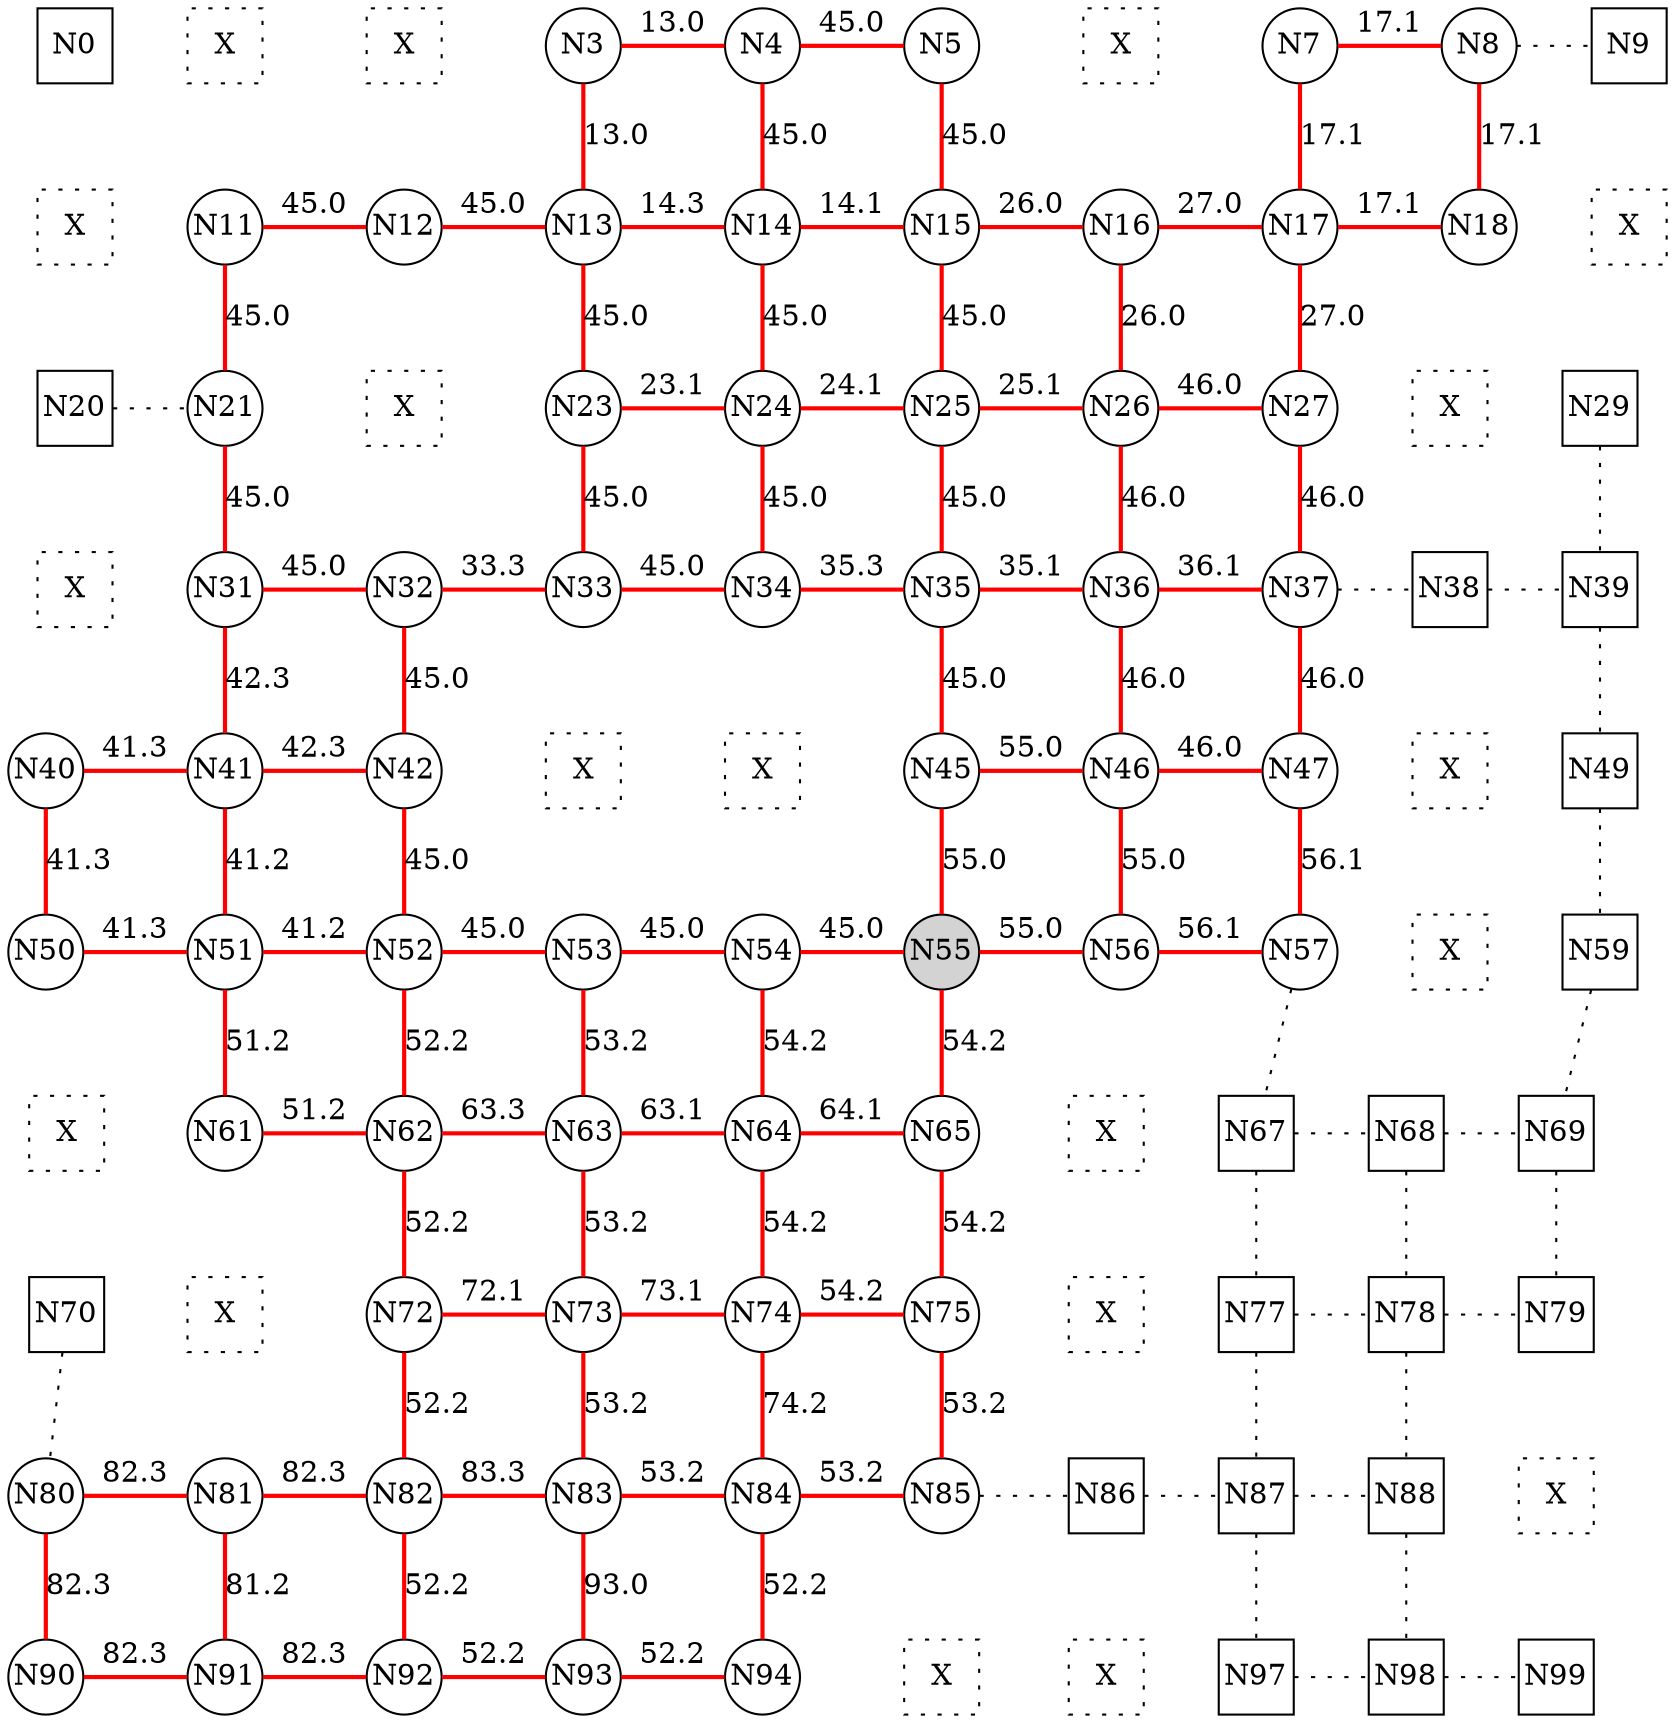 
 digraph G { graph [layout=dot] 
 {rank=same; N0 [shape=square, fixedsize=true]; N1 [shape=square, style=dotted, fixedsize=true, label=X]; N2 [shape=square, style=dotted, fixedsize=true, label=X]; N3 [shape=circle, fixedsize=true]; N4 [shape=circle, fixedsize=true]; N5 [shape=circle, fixedsize=true]; N6 [shape=square, style=dotted, fixedsize=true, label=X]; N7 [shape=circle, fixedsize=true]; N8 [shape=circle, fixedsize=true]; N9 [shape=square, fixedsize=true];  }
 {rank=same; N10 [shape=square, style=dotted, fixedsize=true, label=X]; N11 [shape=circle, fixedsize=true]; N12 [shape=circle, fixedsize=true]; N13 [shape=circle, fixedsize=true]; N14 [shape=circle, fixedsize=true]; N15 [shape=circle, fixedsize=true]; N16 [shape=circle, fixedsize=true]; N17 [shape=circle, fixedsize=true]; N18 [shape=circle, fixedsize=true]; N19 [shape=square, style=dotted, fixedsize=true, label=X];  }
 {rank=same; N20 [shape=square, fixedsize=true]; N21 [shape=circle, fixedsize=true]; N22 [shape=square, style=dotted, fixedsize=true, label=X]; N23 [shape=circle, fixedsize=true]; N24 [shape=circle, fixedsize=true]; N25 [shape=circle, fixedsize=true]; N26 [shape=circle, fixedsize=true]; N27 [shape=circle, fixedsize=true]; N28 [shape=square, style=dotted, fixedsize=true, label=X]; N29 [shape=square, fixedsize=true];  }
 {rank=same; N30 [shape=square, style=dotted, fixedsize=true, label=X]; N31 [shape=circle, fixedsize=true]; N32 [shape=circle, fixedsize=true]; N33 [shape=circle, fixedsize=true]; N34 [shape=circle, fixedsize=true]; N35 [shape=circle, fixedsize=true]; N36 [shape=circle, fixedsize=true]; N37 [shape=circle, fixedsize=true]; N38 [shape=square, fixedsize=true]; N39 [shape=square, fixedsize=true];  }
 {rank=same; N40 [shape=circle, fixedsize=true]; N41 [shape=circle, fixedsize=true]; N42 [shape=circle, fixedsize=true]; N43 [shape=square, style=dotted, fixedsize=true, label=X]; N44 [shape=square, style=dotted, fixedsize=true, label=X]; N45 [shape=circle, fixedsize=true]; N46 [shape=circle, fixedsize=true]; N47 [shape=circle, fixedsize=true]; N48 [shape=square, style=dotted, fixedsize=true, label=X]; N49 [shape=square, fixedsize=true];  }
 {rank=same; N50 [shape=circle, fixedsize=true]; N51 [shape=circle, fixedsize=true]; N52 [shape=circle, fixedsize=true]; N53 [shape=circle, fixedsize=true]; N54 [shape=circle, fixedsize=true]; N55 [shape=circle, style=filled, fixedsize=true]; N56 [shape=circle, fixedsize=true]; N57 [shape=circle, fixedsize=true]; N58 [shape=square, style=dotted, fixedsize=true, label=X]; N59 [shape=square, fixedsize=true];  }
 {rank=same; N60 [shape=square, style=dotted, fixedsize=true, label=X]; N61 [shape=circle, fixedsize=true]; N62 [shape=circle, fixedsize=true]; N63 [shape=circle, fixedsize=true]; N64 [shape=circle, fixedsize=true]; N65 [shape=circle, fixedsize=true]; N66 [shape=square, style=dotted, fixedsize=true, label=X]; N67 [shape=square, fixedsize=true]; N68 [shape=square, fixedsize=true]; N69 [shape=square, fixedsize=true];  }
 {rank=same; N70 [shape=square, fixedsize=true]; N71 [shape=square, style=dotted, fixedsize=true, label=X]; N72 [shape=circle, fixedsize=true]; N73 [shape=circle, fixedsize=true]; N74 [shape=circle, fixedsize=true]; N75 [shape=circle, fixedsize=true]; N76 [shape=square, style=dotted, fixedsize=true, label=X]; N77 [shape=square, fixedsize=true]; N78 [shape=square, fixedsize=true]; N79 [shape=square, fixedsize=true];  }
 {rank=same; N80 [shape=circle, fixedsize=true]; N81 [shape=circle, fixedsize=true]; N82 [shape=circle, fixedsize=true]; N83 [shape=circle, fixedsize=true]; N84 [shape=circle, fixedsize=true]; N85 [shape=circle, fixedsize=true]; N86 [shape=square, fixedsize=true]; N87 [shape=square, fixedsize=true]; N88 [shape=square, fixedsize=true]; N89 [shape=square, style=dotted, fixedsize=true, label=X];  }
 {rank=same; N90 [shape=circle, fixedsize=true]; N91 [shape=circle, fixedsize=true]; N92 [shape=circle, fixedsize=true]; N93 [shape=circle, fixedsize=true]; N94 [shape=circle, fixedsize=true]; N95 [shape=square, style=dotted, fixedsize=true, label=X]; N96 [shape=square, style=dotted, fixedsize=true, label=X]; N97 [shape=square, fixedsize=true]; N98 [shape=square, fixedsize=true]; N99 [shape=square, fixedsize=true];  }
N0->N1 [dir=none, style=invis, label=" "]
N1->N2 [dir=none, style=invis, label=" "]
N2->N3 [dir=none, style=invis, label=" "]
N3->N4 [dir=none, color=red, style=bold, label="13.0"]
N4->N5 [dir=none, color=red, style=bold, label="45.0"]
N5->N6 [dir=none, style=invis, label=" "]
N6->N7 [dir=none, style=invis, label=" "]
N7->N8 [dir=none, color=red, style=bold, label="17.1"]
N8->N9 [dir=none, style=dotted, label=""]
N10->N11 [dir=none, style=invis, label=" "]
N11->N12 [dir=none, color=red, style=bold, label="45.0"]
N12->N13 [dir=none, color=red, style=bold, label="45.0"]
N13->N14 [dir=none, color=red, style=bold, label="14.3"]
N14->N15 [dir=none, color=red, style=bold, label="14.1"]
N15->N16 [dir=none, color=red, style=bold, label="26.0"]
N16->N17 [dir=none, color=red, style=bold, label="27.0"]
N17->N18 [dir=none, color=red, style=bold, label="17.1"]
N18->N19 [dir=none, style=invis, label=" "]
N20->N21 [dir=none, style=dotted, label=""]
N21->N22 [dir=none, style=invis, label=" "]
N22->N23 [dir=none, style=invis, label=" "]
N23->N24 [dir=none, color=red, style=bold, label="23.1"]
N24->N25 [dir=none, color=red, style=bold, label="24.1"]
N25->N26 [dir=none, color=red, style=bold, label="25.1"]
N26->N27 [dir=none, color=red, style=bold, label="46.0"]
N27->N28 [dir=none, style=invis, label=" "]
N28->N29 [dir=none, style=invis, label=" "]
N30->N31 [dir=none, style=invis, label=" "]
N31->N32 [dir=none, color=red, style=bold, label="45.0"]
N32->N33 [dir=none, color=red, style=bold, label="33.3"]
N33->N34 [dir=none, color=red, style=bold, label="45.0"]
N34->N35 [dir=none, color=red, style=bold, label="35.3"]
N35->N36 [dir=none, color=red, style=bold, label="35.1"]
N36->N37 [dir=none, color=red, style=bold, label="36.1"]
N37->N38 [dir=none, style=dotted, label=""]
N38->N39 [dir=none, style=dotted, label=""]
N40->N41 [dir=none, color=red, style=bold, label="41.3"]
N41->N42 [dir=none, color=red, style=bold, label="42.3"]
N42->N43 [dir=none, style=invis, label=" "]
N43->N44 [dir=none, style=invis, label=" "]
N44->N45 [dir=none, style=invis, label=" "]
N45->N46 [dir=none, color=red, style=bold, label="55.0"]
N46->N47 [dir=none, color=red, style=bold, label="46.0"]
N47->N48 [dir=none, style=invis, label=" "]
N48->N49 [dir=none, style=invis, label=" "]
N50->N51 [dir=none, color=red, style=bold, label="41.3"]
N51->N52 [dir=none, color=red, style=bold, label="41.2"]
N52->N53 [dir=none, color=red, style=bold, label="45.0"]
N53->N54 [dir=none, color=red, style=bold, label="45.0"]
N54->N55 [dir=none, color=red, style=bold, label="45.0"]
N55->N56 [dir=none, color=red, style=bold, label="55.0"]
N56->N57 [dir=none, color=red, style=bold, label="56.1"]
N57->N58 [dir=none, style=invis, label=" "]
N58->N59 [dir=none, style=invis, label=" "]
N60->N61 [dir=none, style=invis, label=" "]
N61->N62 [dir=none, color=red, style=bold, label="51.2"]
N62->N63 [dir=none, color=red, style=bold, label="63.3"]
N63->N64 [dir=none, color=red, style=bold, label="63.1"]
N64->N65 [dir=none, color=red, style=bold, label="64.1"]
N65->N66 [dir=none, style=invis, label=" "]
N66->N67 [dir=none, style=invis, label=" "]
N67->N68 [dir=none, style=dotted, label=""]
N68->N69 [dir=none, style=dotted, label=""]
N70->N71 [dir=none, style=invis, label=" "]
N71->N72 [dir=none, style=invis, label=" "]
N72->N73 [dir=none, color=red, style=bold, label="72.1"]
N73->N74 [dir=none, color=red, style=bold, label="73.1"]
N74->N75 [dir=none, color=red, style=bold, label="54.2"]
N75->N76 [dir=none, style=invis, label=" "]
N76->N77 [dir=none, style=invis, label=" "]
N77->N78 [dir=none, style=dotted, label=""]
N78->N79 [dir=none, style=dotted, label=""]
N80->N81 [dir=none, color=red, style=bold, label="82.3"]
N81->N82 [dir=none, color=red, style=bold, label="82.3"]
N82->N83 [dir=none, color=red, style=bold, label="83.3"]
N83->N84 [dir=none, color=red, style=bold, label="53.2"]
N84->N85 [dir=none, color=red, style=bold, label="53.2"]
N85->N86 [dir=none, style=dotted, label=""]
N86->N87 [dir=none, style=dotted, label=""]
N87->N88 [dir=none, style=dotted, label=""]
N88->N89 [dir=none, style=invis, label=" "]
N90->N91 [dir=none, color=red, style=bold, label="82.3"]
N91->N92 [dir=none, color=red, style=bold, label="82.3"]
N92->N93 [dir=none, color=red, style=bold, label="52.2"]
N93->N94 [dir=none, color=red, style=bold, label="52.2"]
N94->N95 [dir=none, style=invis, label=" "]
N95->N96 [dir=none, style=invis, label=" "]
N96->N97 [dir=none, style=invis, label=" "]
N97->N98 [dir=none, style=dotted, label=""]
N98->N99 [dir=none, style=dotted, label=""]
N0->N10 [dir=none, style=invis, label=" "]
N10->N20 [dir=none, style=invis, label=" "]
N20->N30 [dir=none, style=invis, label=" "]
N30->N40 [dir=none, style=invis, label=" "]
N40->N50 [dir=none, color=red, style=bold, label="41.3"]
N50->N60 [dir=none, style=invis, label=" "]
N60->N70 [dir=none, style=invis, label=" "]
N70->N80 [dir=none, style=dotted, label=""]
N80->N90 [dir=none, color=red, style=bold, label="82.3"]
N1->N11 [dir=none, style=invis, label=" "]
N11->N21 [dir=none, color=red, style=bold, label="45.0"]
N21->N31 [dir=none, color=red, style=bold, label="45.0"]
N31->N41 [dir=none, color=red, style=bold, label="42.3"]
N41->N51 [dir=none, color=red, style=bold, label="41.2"]
N51->N61 [dir=none, color=red, style=bold, label="51.2"]
N61->N71 [dir=none, style=invis, label=" "]
N71->N81 [dir=none, style=invis, label=" "]
N81->N91 [dir=none, color=red, style=bold, label="81.2"]
N2->N12 [dir=none, style=invis, label=" "]
N12->N22 [dir=none, style=invis, label=" "]
N22->N32 [dir=none, style=invis, label=" "]
N32->N42 [dir=none, color=red, style=bold, label="45.0"]
N42->N52 [dir=none, color=red, style=bold, label="45.0"]
N52->N62 [dir=none, color=red, style=bold, label="52.2"]
N62->N72 [dir=none, color=red, style=bold, label="52.2"]
N72->N82 [dir=none, color=red, style=bold, label="52.2"]
N82->N92 [dir=none, color=red, style=bold, label="52.2"]
N3->N13 [dir=none, color=red, style=bold, label="13.0"]
N13->N23 [dir=none, color=red, style=bold, label="45.0"]
N23->N33 [dir=none, color=red, style=bold, label="45.0"]
N33->N43 [dir=none, style=invis, label=" "]
N43->N53 [dir=none, style=invis, label=" "]
N53->N63 [dir=none, color=red, style=bold, label="53.2"]
N63->N73 [dir=none, color=red, style=bold, label="53.2"]
N73->N83 [dir=none, color=red, style=bold, label="53.2"]
N83->N93 [dir=none, color=red, style=bold, label="93.0"]
N4->N14 [dir=none, color=red, style=bold, label="45.0"]
N14->N24 [dir=none, color=red, style=bold, label="45.0"]
N24->N34 [dir=none, color=red, style=bold, label="45.0"]
N34->N44 [dir=none, style=invis, label=" "]
N44->N54 [dir=none, style=invis, label=" "]
N54->N64 [dir=none, color=red, style=bold, label="54.2"]
N64->N74 [dir=none, color=red, style=bold, label="54.2"]
N74->N84 [dir=none, color=red, style=bold, label="74.2"]
N84->N94 [dir=none, color=red, style=bold, label="52.2"]
N5->N15 [dir=none, color=red, style=bold, label="45.0"]
N15->N25 [dir=none, color=red, style=bold, label="45.0"]
N25->N35 [dir=none, color=red, style=bold, label="45.0"]
N35->N45 [dir=none, color=red, style=bold, label="45.0"]
N45->N55 [dir=none, color=red, style=bold, label="55.0"]
N55->N65 [dir=none, color=red, style=bold, label="54.2"]
N65->N75 [dir=none, color=red, style=bold, label="54.2"]
N75->N85 [dir=none, color=red, style=bold, label="53.2"]
N85->N95 [dir=none, style=invis, label=" "]
N6->N16 [dir=none, style=invis, label=" "]
N16->N26 [dir=none, color=red, style=bold, label="26.0"]
N26->N36 [dir=none, color=red, style=bold, label="46.0"]
N36->N46 [dir=none, color=red, style=bold, label="46.0"]
N46->N56 [dir=none, color=red, style=bold, label="55.0"]
N56->N66 [dir=none, style=invis, label=" "]
N66->N76 [dir=none, style=invis, label=" "]
N76->N86 [dir=none, style=invis, label=" "]
N86->N96 [dir=none, style=invis, label=" "]
N7->N17 [dir=none, color=red, style=bold, label="17.1"]
N17->N27 [dir=none, color=red, style=bold, label="27.0"]
N27->N37 [dir=none, color=red, style=bold, label="46.0"]
N37->N47 [dir=none, color=red, style=bold, label="46.0"]
N47->N57 [dir=none, color=red, style=bold, label="56.1"]
N57->N67 [dir=none, style=dotted, label=""]
N67->N77 [dir=none, style=dotted, label=""]
N77->N87 [dir=none, style=dotted, label=""]
N87->N97 [dir=none, style=dotted, label=""]
N8->N18 [dir=none, color=red, style=bold, label="17.1"]
N18->N28 [dir=none, style=invis, label=" "]
N28->N38 [dir=none, style=invis, label=" "]
N38->N48 [dir=none, style=invis, label=" "]
N48->N58 [dir=none, style=invis, label=" "]
N58->N68 [dir=none, style=invis, label=" "]
N68->N78 [dir=none, style=dotted, label=""]
N78->N88 [dir=none, style=dotted, label=""]
N88->N98 [dir=none, style=dotted, label=""]
N9->N19 [dir=none, style=invis, label=" "]
N19->N29 [dir=none, style=invis, label=" "]
N29->N39 [dir=none, style=dotted, label=""]
N39->N49 [dir=none, style=dotted, label=""]
N49->N59 [dir=none, style=dotted, label=""]
N59->N69 [dir=none, style=dotted, label=""]
N69->N79 [dir=none, style=dotted, label=""]
N79->N89 [dir=none, style=invis, label=" "]
N89->N99 [dir=none, style=invis, label=" "]
 }